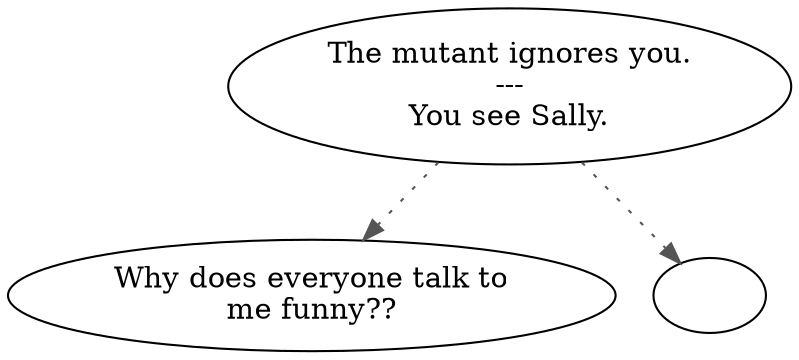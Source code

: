 digraph SALLY {
  "start" [style=filled       fillcolor="#FFFFFF"       color="#000000"]
  "start" -> "do_dialogue" [style=dotted color="#555555"]
  "start" -> "Critter_Action" [style=dotted color="#555555"]
  "start" [label="The mutant ignores you.\n---\nYou see Sally."]
  "do_dialogue" [style=filled       fillcolor="#FFFFFF"       color="#000000"]
  "do_dialogue" [label="Why does everyone talk to\nme funny??"]
  "Critter_Action" [style=filled       fillcolor="#FFFFFF"       color="#000000"]
  "Critter_Action" [label=""]
}